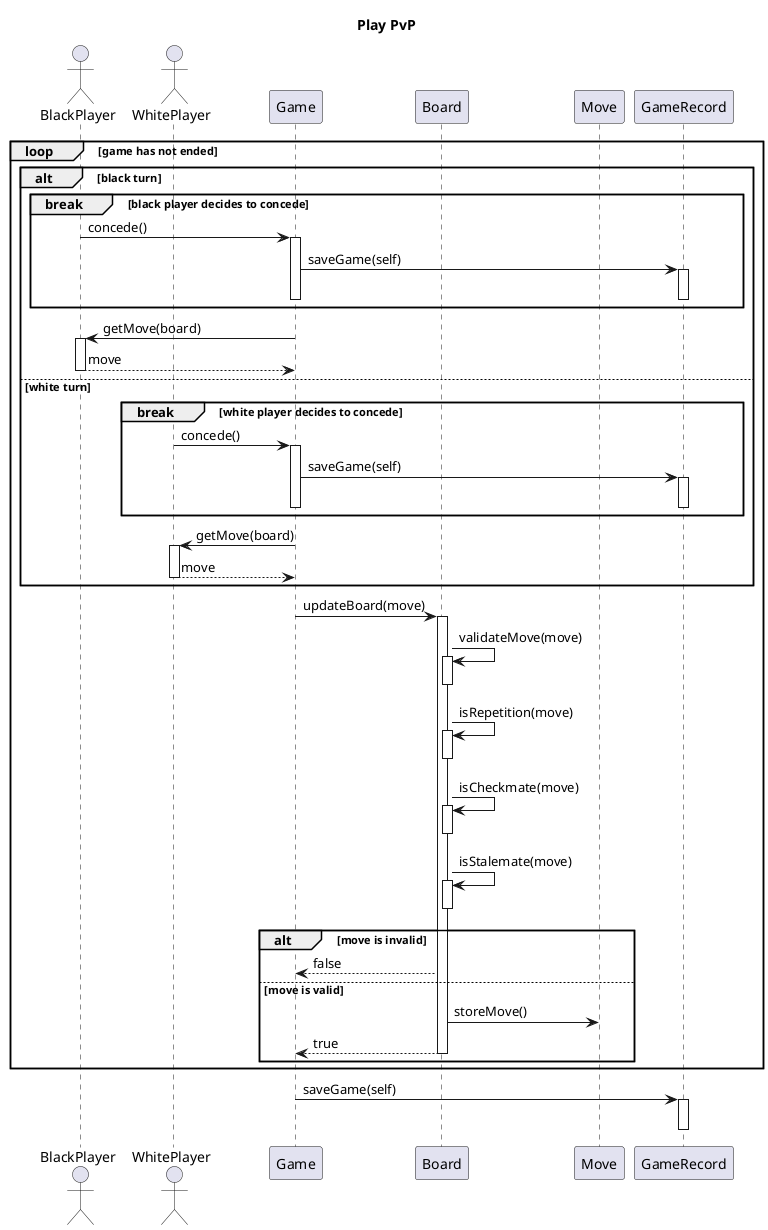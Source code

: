 @startuml

title Play PvP

actor BlackPlayer
actor WhitePlayer
participant Game
participant Board
participant Move
participant GameRecord

loop game has not ended
    alt black turn
        break black player decides to concede
            BlackPlayer -> Game : concede()
            activate Game
            Game -> GameRecord : saveGame(self)
            activate GameRecord
            deactivate GameRecord
            deactivate Game
        end

        Game -> BlackPlayer : getMove(board)
        activate BlackPlayer
        BlackPlayer --> Game : move
        deactivate BlackPlayer
    else white turn

        break white player decides to concede
            WhitePlayer -> Game : concede()
            activate Game
            Game -> GameRecord : saveGame(self)
            activate GameRecord
            deactivate GameRecord
            deactivate Game
        end

        Game -> WhitePlayer : getMove(board)
        activate WhitePlayer
        WhitePlayer --> Game : move
        deactivate WhitePlayer
    end
    autoactivate off
    Game -> Board: updateBoard(move)
        activate Board
            Board -> Board: validateMove(move)
                activate Board
                deactivate Board
            Board -> Board: isRepetition(move)
                activate Board
                deactivate Board
            Board -> Board: isCheckmate(move)
                activate Board
                deactivate Board
            Board -> Board: isStalemate(move)
                activate Board
                deactivate Board
            alt move is invalid
                Board --> Game : false
            else move is valid
                Board -> Move : storeMove()
                Board --> Game : true
                deactivate Board
            end
end

Game -> GameRecord : saveGame(self)
activate GameRecord
deactivate GameRecord
@enduml
